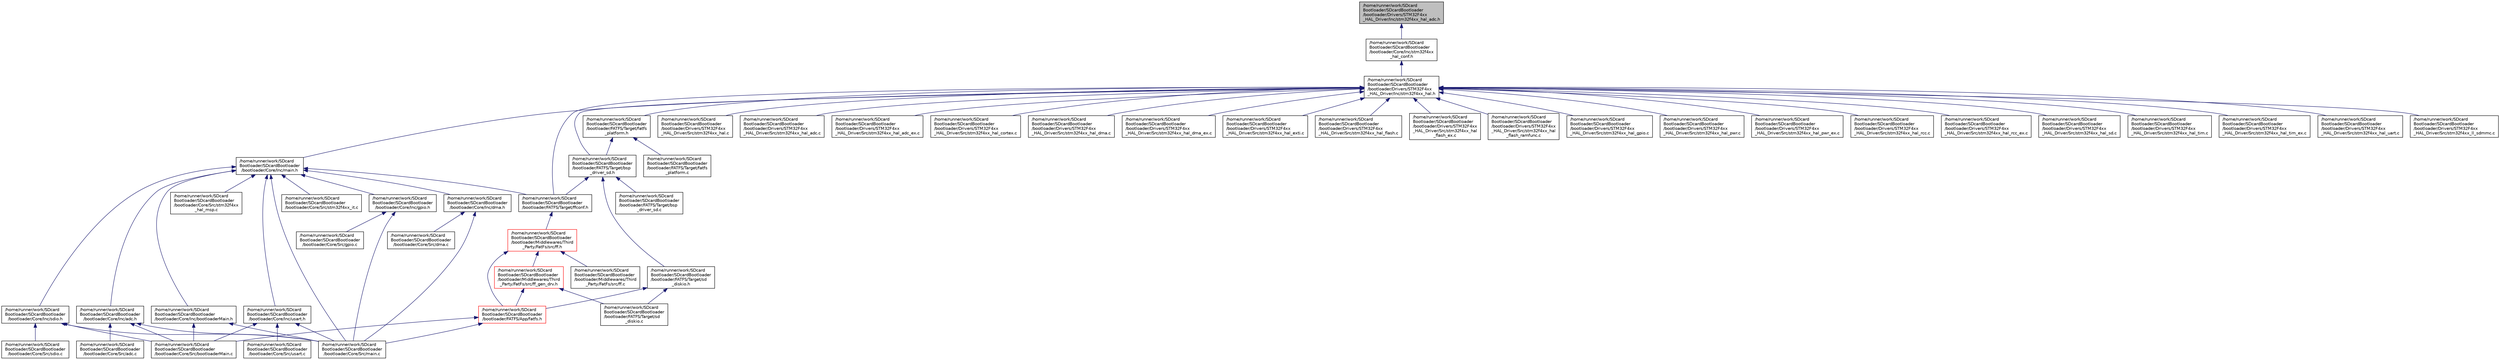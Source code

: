 digraph "/home/runner/work/SDcardBootloader/SDcardBootloader/bootloader/Drivers/STM32F4xx_HAL_Driver/Inc/stm32f4xx_hal_adc.h"
{
 // LATEX_PDF_SIZE
  edge [fontname="Helvetica",fontsize="10",labelfontname="Helvetica",labelfontsize="10"];
  node [fontname="Helvetica",fontsize="10",shape=record];
  Node1 [label="/home/runner/work/SDcard\lBootloader/SDcardBootloader\l/bootloader/Drivers/STM32F4xx\l_HAL_Driver/Inc/stm32f4xx_hal_adc.h",height=0.2,width=0.4,color="black", fillcolor="grey75", style="filled", fontcolor="black",tooltip="Header file containing functions prototypes of ADC HAL library."];
  Node1 -> Node2 [dir="back",color="midnightblue",fontsize="10",style="solid"];
  Node2 [label="/home/runner/work/SDcard\lBootloader/SDcardBootloader\l/bootloader/Core/Inc/stm32f4xx\l_hal_conf.h",height=0.2,width=0.4,color="black", fillcolor="white", style="filled",URL="$stm32f4xx__hal__conf_8h.html",tooltip=" "];
  Node2 -> Node3 [dir="back",color="midnightblue",fontsize="10",style="solid"];
  Node3 [label="/home/runner/work/SDcard\lBootloader/SDcardBootloader\l/bootloader/Drivers/STM32F4xx\l_HAL_Driver/Inc/stm32f4xx_hal.h",height=0.2,width=0.4,color="black", fillcolor="white", style="filled",URL="$stm32f4xx__hal_8h.html",tooltip="This file contains all the functions prototypes for the HAL module driver."];
  Node3 -> Node4 [dir="back",color="midnightblue",fontsize="10",style="solid"];
  Node4 [label="/home/runner/work/SDcard\lBootloader/SDcardBootloader\l/bootloader/Core/Inc/main.h",height=0.2,width=0.4,color="black", fillcolor="white", style="filled",URL="$main_8h.html",tooltip=": Header for main.c file. This file contains the common defines of the application."];
  Node4 -> Node5 [dir="back",color="midnightblue",fontsize="10",style="solid"];
  Node5 [label="/home/runner/work/SDcard\lBootloader/SDcardBootloader\l/bootloader/Core/Inc/adc.h",height=0.2,width=0.4,color="black", fillcolor="white", style="filled",URL="$adc_8h.html",tooltip="This file contains all the function prototypes for the adc.c file."];
  Node5 -> Node6 [dir="back",color="midnightblue",fontsize="10",style="solid"];
  Node6 [label="/home/runner/work/SDcard\lBootloader/SDcardBootloader\l/bootloader/Core/Src/adc.c",height=0.2,width=0.4,color="black", fillcolor="white", style="filled",URL="$adc_8c.html",tooltip="This file provides code for the configuration of the ADC instances."];
  Node5 -> Node7 [dir="back",color="midnightblue",fontsize="10",style="solid"];
  Node7 [label="/home/runner/work/SDcard\lBootloader/SDcardBootloader\l/bootloader/Core/Src/bootloaderMain.c",height=0.2,width=0.4,color="black", fillcolor="white", style="filled",URL="$bootloader_main_8c.html",tooltip=" "];
  Node5 -> Node8 [dir="back",color="midnightblue",fontsize="10",style="solid"];
  Node8 [label="/home/runner/work/SDcard\lBootloader/SDcardBootloader\l/bootloader/Core/Src/main.c",height=0.2,width=0.4,color="black", fillcolor="white", style="filled",URL="$main_8c.html",tooltip=": Main program body"];
  Node4 -> Node9 [dir="back",color="midnightblue",fontsize="10",style="solid"];
  Node9 [label="/home/runner/work/SDcard\lBootloader/SDcardBootloader\l/bootloader/Core/Inc/bootloaderMain.h",height=0.2,width=0.4,color="black", fillcolor="white", style="filled",URL="$bootloader_main_8h.html",tooltip=" "];
  Node9 -> Node7 [dir="back",color="midnightblue",fontsize="10",style="solid"];
  Node9 -> Node8 [dir="back",color="midnightblue",fontsize="10",style="solid"];
  Node4 -> Node10 [dir="back",color="midnightblue",fontsize="10",style="solid"];
  Node10 [label="/home/runner/work/SDcard\lBootloader/SDcardBootloader\l/bootloader/Core/Inc/dma.h",height=0.2,width=0.4,color="black", fillcolor="white", style="filled",URL="$dma_8h.html",tooltip="This file contains all the function prototypes for the dma.c file."];
  Node10 -> Node11 [dir="back",color="midnightblue",fontsize="10",style="solid"];
  Node11 [label="/home/runner/work/SDcard\lBootloader/SDcardBootloader\l/bootloader/Core/Src/dma.c",height=0.2,width=0.4,color="black", fillcolor="white", style="filled",URL="$dma_8c.html",tooltip="This file provides code for the configuration of all the requested memory to memory DMA transfers."];
  Node10 -> Node8 [dir="back",color="midnightblue",fontsize="10",style="solid"];
  Node4 -> Node12 [dir="back",color="midnightblue",fontsize="10",style="solid"];
  Node12 [label="/home/runner/work/SDcard\lBootloader/SDcardBootloader\l/bootloader/Core/Inc/gpio.h",height=0.2,width=0.4,color="black", fillcolor="white", style="filled",URL="$gpio_8h.html",tooltip="This file contains all the function prototypes for the gpio.c file."];
  Node12 -> Node13 [dir="back",color="midnightblue",fontsize="10",style="solid"];
  Node13 [label="/home/runner/work/SDcard\lBootloader/SDcardBootloader\l/bootloader/Core/Src/gpio.c",height=0.2,width=0.4,color="black", fillcolor="white", style="filled",URL="$gpio_8c.html",tooltip="This file provides code for the configuration of all used GPIO pins."];
  Node12 -> Node8 [dir="back",color="midnightblue",fontsize="10",style="solid"];
  Node4 -> Node14 [dir="back",color="midnightblue",fontsize="10",style="solid"];
  Node14 [label="/home/runner/work/SDcard\lBootloader/SDcardBootloader\l/bootloader/Core/Inc/sdio.h",height=0.2,width=0.4,color="black", fillcolor="white", style="filled",URL="$sdio_8h.html",tooltip="This file contains all the function prototypes for the sdio.c file."];
  Node14 -> Node7 [dir="back",color="midnightblue",fontsize="10",style="solid"];
  Node14 -> Node8 [dir="back",color="midnightblue",fontsize="10",style="solid"];
  Node14 -> Node15 [dir="back",color="midnightblue",fontsize="10",style="solid"];
  Node15 [label="/home/runner/work/SDcard\lBootloader/SDcardBootloader\l/bootloader/Core/Src/sdio.c",height=0.2,width=0.4,color="black", fillcolor="white", style="filled",URL="$sdio_8c.html",tooltip="This file provides code for the configuration of the SDIO instances."];
  Node4 -> Node16 [dir="back",color="midnightblue",fontsize="10",style="solid"];
  Node16 [label="/home/runner/work/SDcard\lBootloader/SDcardBootloader\l/bootloader/Core/Inc/usart.h",height=0.2,width=0.4,color="black", fillcolor="white", style="filled",URL="$usart_8h.html",tooltip="This file contains all the function prototypes for the usart.c file."];
  Node16 -> Node7 [dir="back",color="midnightblue",fontsize="10",style="solid"];
  Node16 -> Node8 [dir="back",color="midnightblue",fontsize="10",style="solid"];
  Node16 -> Node17 [dir="back",color="midnightblue",fontsize="10",style="solid"];
  Node17 [label="/home/runner/work/SDcard\lBootloader/SDcardBootloader\l/bootloader/Core/Src/usart.c",height=0.2,width=0.4,color="black", fillcolor="white", style="filled",URL="$usart_8c.html",tooltip="This file provides code for the configuration of the USART instances."];
  Node4 -> Node8 [dir="back",color="midnightblue",fontsize="10",style="solid"];
  Node4 -> Node18 [dir="back",color="midnightblue",fontsize="10",style="solid"];
  Node18 [label="/home/runner/work/SDcard\lBootloader/SDcardBootloader\l/bootloader/Core/Src/stm32f4xx\l_hal_msp.c",height=0.2,width=0.4,color="black", fillcolor="white", style="filled",URL="$stm32f4xx__hal__msp_8c.html",tooltip="This file provides code for the MSP Initialization and de-Initialization codes."];
  Node4 -> Node19 [dir="back",color="midnightblue",fontsize="10",style="solid"];
  Node19 [label="/home/runner/work/SDcard\lBootloader/SDcardBootloader\l/bootloader/Core/Src/stm32f4xx_it.c",height=0.2,width=0.4,color="black", fillcolor="white", style="filled",URL="$stm32f4xx__it_8c.html",tooltip="Interrupt Service Routines."];
  Node4 -> Node20 [dir="back",color="midnightblue",fontsize="10",style="solid"];
  Node20 [label="/home/runner/work/SDcard\lBootloader/SDcardBootloader\l/bootloader/FATFS/Target/ffconf.h",height=0.2,width=0.4,color="black", fillcolor="white", style="filled",URL="$ffconf_8h.html",tooltip=" "];
  Node20 -> Node21 [dir="back",color="midnightblue",fontsize="10",style="solid"];
  Node21 [label="/home/runner/work/SDcard\lBootloader/SDcardBootloader\l/bootloader/Middlewares/Third\l_Party/FatFs/src/ff.h",height=0.2,width=0.4,color="red", fillcolor="white", style="filled",URL="$ff_8h.html",tooltip=" "];
  Node21 -> Node22 [dir="back",color="midnightblue",fontsize="10",style="solid"];
  Node22 [label="/home/runner/work/SDcard\lBootloader/SDcardBootloader\l/bootloader/FATFS/App/fatfs.h",height=0.2,width=0.4,color="red", fillcolor="white", style="filled",URL="$fatfs_8h.html",tooltip="Header for fatfs applications."];
  Node22 -> Node7 [dir="back",color="midnightblue",fontsize="10",style="solid"];
  Node22 -> Node8 [dir="back",color="midnightblue",fontsize="10",style="solid"];
  Node21 -> Node24 [dir="back",color="midnightblue",fontsize="10",style="solid"];
  Node24 [label="/home/runner/work/SDcard\lBootloader/SDcardBootloader\l/bootloader/Middlewares/Third\l_Party/FatFs/src/ff.c",height=0.2,width=0.4,color="black", fillcolor="white", style="filled",URL="$ff_8c.html",tooltip=" "];
  Node21 -> Node25 [dir="back",color="midnightblue",fontsize="10",style="solid"];
  Node25 [label="/home/runner/work/SDcard\lBootloader/SDcardBootloader\l/bootloader/Middlewares/Third\l_Party/FatFs/src/ff_gen_drv.h",height=0.2,width=0.4,color="red", fillcolor="white", style="filled",URL="$ff__gen__drv_8h.html",tooltip="Header for ff_gen_drv.c module."];
  Node25 -> Node22 [dir="back",color="midnightblue",fontsize="10",style="solid"];
  Node25 -> Node26 [dir="back",color="midnightblue",fontsize="10",style="solid"];
  Node26 [label="/home/runner/work/SDcard\lBootloader/SDcardBootloader\l/bootloader/FATFS/Target/sd\l_diskio.c",height=0.2,width=0.4,color="black", fillcolor="white", style="filled",URL="$sd__diskio_8c.html",tooltip="SD Disk I/O driver."];
  Node3 -> Node31 [dir="back",color="midnightblue",fontsize="10",style="solid"];
  Node31 [label="/home/runner/work/SDcard\lBootloader/SDcardBootloader\l/bootloader/Drivers/STM32F4xx\l_HAL_Driver/Src/stm32f4xx_hal.c",height=0.2,width=0.4,color="black", fillcolor="white", style="filled",URL="$stm32f4xx__hal_8c.html",tooltip="HAL module driver. This is the common part of the HAL initialization."];
  Node3 -> Node32 [dir="back",color="midnightblue",fontsize="10",style="solid"];
  Node32 [label="/home/runner/work/SDcard\lBootloader/SDcardBootloader\l/bootloader/Drivers/STM32F4xx\l_HAL_Driver/Src/stm32f4xx_hal_adc.c",height=0.2,width=0.4,color="black", fillcolor="white", style="filled",URL="$stm32f4xx__hal__adc_8c.html",tooltip="This file provides firmware functions to manage the following functionalities of the Analog to Digita..."];
  Node3 -> Node33 [dir="back",color="midnightblue",fontsize="10",style="solid"];
  Node33 [label="/home/runner/work/SDcard\lBootloader/SDcardBootloader\l/bootloader/Drivers/STM32F4xx\l_HAL_Driver/Src/stm32f4xx_hal_adc_ex.c",height=0.2,width=0.4,color="black", fillcolor="white", style="filled",URL="$stm32f4xx__hal__adc__ex_8c.html",tooltip="This file provides firmware functions to manage the following functionalities of the ADC extension pe..."];
  Node3 -> Node34 [dir="back",color="midnightblue",fontsize="10",style="solid"];
  Node34 [label="/home/runner/work/SDcard\lBootloader/SDcardBootloader\l/bootloader/Drivers/STM32F4xx\l_HAL_Driver/Src/stm32f4xx_hal_cortex.c",height=0.2,width=0.4,color="black", fillcolor="white", style="filled",URL="$stm32f4xx__hal__cortex_8c.html",tooltip="CORTEX HAL module driver. This file provides firmware functions to manage the following functionaliti..."];
  Node3 -> Node35 [dir="back",color="midnightblue",fontsize="10",style="solid"];
  Node35 [label="/home/runner/work/SDcard\lBootloader/SDcardBootloader\l/bootloader/Drivers/STM32F4xx\l_HAL_Driver/Src/stm32f4xx_hal_dma.c",height=0.2,width=0.4,color="black", fillcolor="white", style="filled",URL="$stm32f4xx__hal__dma_8c.html",tooltip="DMA HAL module driver."];
  Node3 -> Node36 [dir="back",color="midnightblue",fontsize="10",style="solid"];
  Node36 [label="/home/runner/work/SDcard\lBootloader/SDcardBootloader\l/bootloader/Drivers/STM32F4xx\l_HAL_Driver/Src/stm32f4xx_hal_dma_ex.c",height=0.2,width=0.4,color="black", fillcolor="white", style="filled",URL="$stm32f4xx__hal__dma__ex_8c.html",tooltip="DMA Extension HAL module driver This file provides firmware functions to manage the following functio..."];
  Node3 -> Node37 [dir="back",color="midnightblue",fontsize="10",style="solid"];
  Node37 [label="/home/runner/work/SDcard\lBootloader/SDcardBootloader\l/bootloader/Drivers/STM32F4xx\l_HAL_Driver/Src/stm32f4xx_hal_exti.c",height=0.2,width=0.4,color="black", fillcolor="white", style="filled",URL="$stm32f4xx__hal__exti_8c.html",tooltip="EXTI HAL module driver. This file provides firmware functions to manage the following functionalities..."];
  Node3 -> Node38 [dir="back",color="midnightblue",fontsize="10",style="solid"];
  Node38 [label="/home/runner/work/SDcard\lBootloader/SDcardBootloader\l/bootloader/Drivers/STM32F4xx\l_HAL_Driver/Src/stm32f4xx_hal_flash.c",height=0.2,width=0.4,color="black", fillcolor="white", style="filled",URL="$stm32f4xx__hal__flash_8c.html",tooltip="FLASH HAL module driver. This file provides firmware functions to manage the following functionalitie..."];
  Node3 -> Node39 [dir="back",color="midnightblue",fontsize="10",style="solid"];
  Node39 [label="/home/runner/work/SDcard\lBootloader/SDcardBootloader\l/bootloader/Drivers/STM32F4xx\l_HAL_Driver/Src/stm32f4xx_hal\l_flash_ex.c",height=0.2,width=0.4,color="black", fillcolor="white", style="filled",URL="$stm32f4xx__hal__flash__ex_8c.html",tooltip="Extended FLASH HAL module driver. This file provides firmware functions to manage the following funct..."];
  Node3 -> Node40 [dir="back",color="midnightblue",fontsize="10",style="solid"];
  Node40 [label="/home/runner/work/SDcard\lBootloader/SDcardBootloader\l/bootloader/Drivers/STM32F4xx\l_HAL_Driver/Src/stm32f4xx_hal\l_flash_ramfunc.c",height=0.2,width=0.4,color="black", fillcolor="white", style="filled",URL="$stm32f4xx__hal__flash__ramfunc_8c.html",tooltip="FLASH RAMFUNC module driver. This file provides a FLASH firmware functions which should be executed f..."];
  Node3 -> Node41 [dir="back",color="midnightblue",fontsize="10",style="solid"];
  Node41 [label="/home/runner/work/SDcard\lBootloader/SDcardBootloader\l/bootloader/Drivers/STM32F4xx\l_HAL_Driver/Src/stm32f4xx_hal_gpio.c",height=0.2,width=0.4,color="black", fillcolor="white", style="filled",URL="$stm32f4xx__hal__gpio_8c.html",tooltip="GPIO HAL module driver. This file provides firmware functions to manage the following functionalities..."];
  Node3 -> Node42 [dir="back",color="midnightblue",fontsize="10",style="solid"];
  Node42 [label="/home/runner/work/SDcard\lBootloader/SDcardBootloader\l/bootloader/Drivers/STM32F4xx\l_HAL_Driver/Src/stm32f4xx_hal_pwr.c",height=0.2,width=0.4,color="black", fillcolor="white", style="filled",URL="$stm32f4xx__hal__pwr_8c.html",tooltip="PWR HAL module driver. This file provides firmware functions to manage the following functionalities ..."];
  Node3 -> Node43 [dir="back",color="midnightblue",fontsize="10",style="solid"];
  Node43 [label="/home/runner/work/SDcard\lBootloader/SDcardBootloader\l/bootloader/Drivers/STM32F4xx\l_HAL_Driver/Src/stm32f4xx_hal_pwr_ex.c",height=0.2,width=0.4,color="black", fillcolor="white", style="filled",URL="$stm32f4xx__hal__pwr__ex_8c.html",tooltip="Extended PWR HAL module driver. This file provides firmware functions to manage the following functio..."];
  Node3 -> Node44 [dir="back",color="midnightblue",fontsize="10",style="solid"];
  Node44 [label="/home/runner/work/SDcard\lBootloader/SDcardBootloader\l/bootloader/Drivers/STM32F4xx\l_HAL_Driver/Src/stm32f4xx_hal_rcc.c",height=0.2,width=0.4,color="black", fillcolor="white", style="filled",URL="$stm32f4xx__hal__rcc_8c.html",tooltip="RCC HAL module driver. This file provides firmware functions to manage the following functionalities ..."];
  Node3 -> Node45 [dir="back",color="midnightblue",fontsize="10",style="solid"];
  Node45 [label="/home/runner/work/SDcard\lBootloader/SDcardBootloader\l/bootloader/Drivers/STM32F4xx\l_HAL_Driver/Src/stm32f4xx_hal_rcc_ex.c",height=0.2,width=0.4,color="black", fillcolor="white", style="filled",URL="$stm32f4xx__hal__rcc__ex_8c.html",tooltip="Extension RCC HAL module driver. This file provides firmware functions to manage the following functi..."];
  Node3 -> Node46 [dir="back",color="midnightblue",fontsize="10",style="solid"];
  Node46 [label="/home/runner/work/SDcard\lBootloader/SDcardBootloader\l/bootloader/Drivers/STM32F4xx\l_HAL_Driver/Src/stm32f4xx_hal_sd.c",height=0.2,width=0.4,color="black", fillcolor="white", style="filled",URL="$stm32f4xx__hal__sd_8c.html",tooltip="SD card HAL module driver. This file provides firmware functions to manage the following functionalit..."];
  Node3 -> Node47 [dir="back",color="midnightblue",fontsize="10",style="solid"];
  Node47 [label="/home/runner/work/SDcard\lBootloader/SDcardBootloader\l/bootloader/Drivers/STM32F4xx\l_HAL_Driver/Src/stm32f4xx_hal_tim.c",height=0.2,width=0.4,color="black", fillcolor="white", style="filled",URL="$stm32f4xx__hal__tim_8c.html",tooltip="TIM HAL module driver. This file provides firmware functions to manage the following functionalities ..."];
  Node3 -> Node48 [dir="back",color="midnightblue",fontsize="10",style="solid"];
  Node48 [label="/home/runner/work/SDcard\lBootloader/SDcardBootloader\l/bootloader/Drivers/STM32F4xx\l_HAL_Driver/Src/stm32f4xx_hal_tim_ex.c",height=0.2,width=0.4,color="black", fillcolor="white", style="filled",URL="$stm32f4xx__hal__tim__ex_8c.html",tooltip="TIM HAL module driver. This file provides firmware functions to manage the following functionalities ..."];
  Node3 -> Node49 [dir="back",color="midnightblue",fontsize="10",style="solid"];
  Node49 [label="/home/runner/work/SDcard\lBootloader/SDcardBootloader\l/bootloader/Drivers/STM32F4xx\l_HAL_Driver/Src/stm32f4xx_hal_uart.c",height=0.2,width=0.4,color="black", fillcolor="white", style="filled",URL="$stm32f4xx__hal__uart_8c.html",tooltip="UART HAL module driver. This file provides firmware functions to manage the following functionalities..."];
  Node3 -> Node50 [dir="back",color="midnightblue",fontsize="10",style="solid"];
  Node50 [label="/home/runner/work/SDcard\lBootloader/SDcardBootloader\l/bootloader/Drivers/STM32F4xx\l_HAL_Driver/Src/stm32f4xx_ll_sdmmc.c",height=0.2,width=0.4,color="black", fillcolor="white", style="filled",URL="$stm32f4xx__ll__sdmmc_8c.html",tooltip="SDMMC Low Layer HAL module driver."];
  Node3 -> Node51 [dir="back",color="midnightblue",fontsize="10",style="solid"];
  Node51 [label="/home/runner/work/SDcard\lBootloader/SDcardBootloader\l/bootloader/FATFS/Target/bsp\l_driver_sd.h",height=0.2,width=0.4,color="black", fillcolor="white", style="filled",URL="$bsp__driver__sd_8h.html",tooltip="This file contains the common defines and functions prototypes for the bsp_driver_sd...."];
  Node51 -> Node52 [dir="back",color="midnightblue",fontsize="10",style="solid"];
  Node52 [label="/home/runner/work/SDcard\lBootloader/SDcardBootloader\l/bootloader/FATFS/Target/bsp\l_driver_sd.c",height=0.2,width=0.4,color="black", fillcolor="white", style="filled",URL="$bsp__driver__sd_8c.html",tooltip="This file includes a generic uSD card driver. To be completed by the user according to the board used..."];
  Node51 -> Node20 [dir="back",color="midnightblue",fontsize="10",style="solid"];
  Node51 -> Node53 [dir="back",color="midnightblue",fontsize="10",style="solid"];
  Node53 [label="/home/runner/work/SDcard\lBootloader/SDcardBootloader\l/bootloader/FATFS/Target/sd\l_diskio.h",height=0.2,width=0.4,color="black", fillcolor="white", style="filled",URL="$sd__diskio_8h.html",tooltip="Header for sd_diskio.c module."];
  Node53 -> Node22 [dir="back",color="midnightblue",fontsize="10",style="solid"];
  Node53 -> Node26 [dir="back",color="midnightblue",fontsize="10",style="solid"];
  Node3 -> Node54 [dir="back",color="midnightblue",fontsize="10",style="solid"];
  Node54 [label="/home/runner/work/SDcard\lBootloader/SDcardBootloader\l/bootloader/FATFS/Target/fatfs\l_platform.h",height=0.2,width=0.4,color="black", fillcolor="white", style="filled",URL="$fatfs__platform_8h.html",tooltip=": fatfs_platform header file"];
  Node54 -> Node51 [dir="back",color="midnightblue",fontsize="10",style="solid"];
  Node54 -> Node55 [dir="back",color="midnightblue",fontsize="10",style="solid"];
  Node55 [label="/home/runner/work/SDcard\lBootloader/SDcardBootloader\l/bootloader/FATFS/Target/fatfs\l_platform.c",height=0.2,width=0.4,color="black", fillcolor="white", style="filled",URL="$fatfs__platform_8c.html",tooltip=": fatfs_platform source file"];
  Node3 -> Node20 [dir="back",color="midnightblue",fontsize="10",style="solid"];
}
